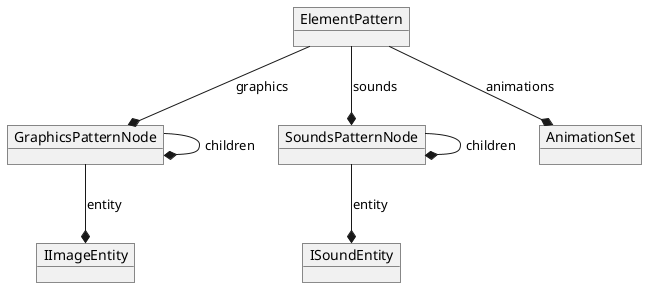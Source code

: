 @startuml

' Objects description '
object ElementPattern
object GraphicsPatternNode
object SoundsPatternNode
object AnimationSet
object IImageEntity
object ISoundEntity

' Relationships '
ElementPattern --* GraphicsPatternNode : graphics
ElementPattern --* AnimationSet : animations
ElementPattern --* SoundsPatternNode : sounds
GraphicsPatternNode --* IImageEntity : entity
SoundsPatternNode --* ISoundEntity : entity
GraphicsPatternNode --* GraphicsPatternNode : children
SoundsPatternNode --* SoundsPatternNode : children

@enduml
